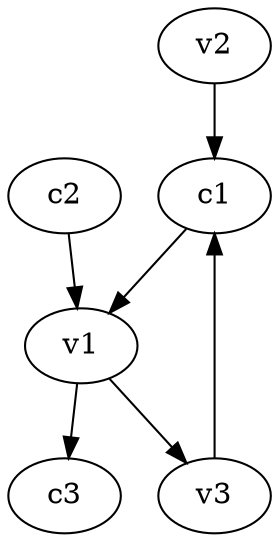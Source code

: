 strict digraph  {
c1;
c2;
c3;
v1;
v2;
v3;
c1 -> v1  [weight=1];
c2 -> v1  [weight=1];
v1 -> c3  [weight=1];
v1 -> v3  [weight=1];
v2 -> c1  [weight=1];
v3 -> c1  [weight=1];
}
